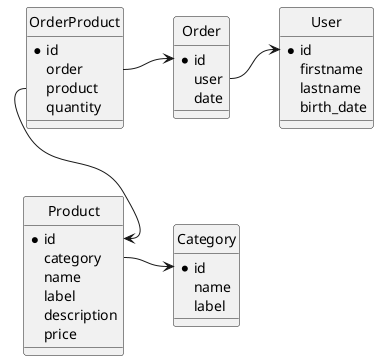 @startuml
hide circle


entity User {
    * id
    firstname
    lastname
    birth_date
}

entity Category {
    * id
    name
    label
}

entity Product  {
    * id
    category
    name
    label
    description
    price
}

entity Order {
    *id
    user
    date
}

entity OrderProduct {
    *id
    order
    product
    quantity
}

Order::user -right-> User::id
Order::id <-left- OrderProduct::order
Product::category -right-> Category::id
OrderProduct::product --> Product::id
@enduml